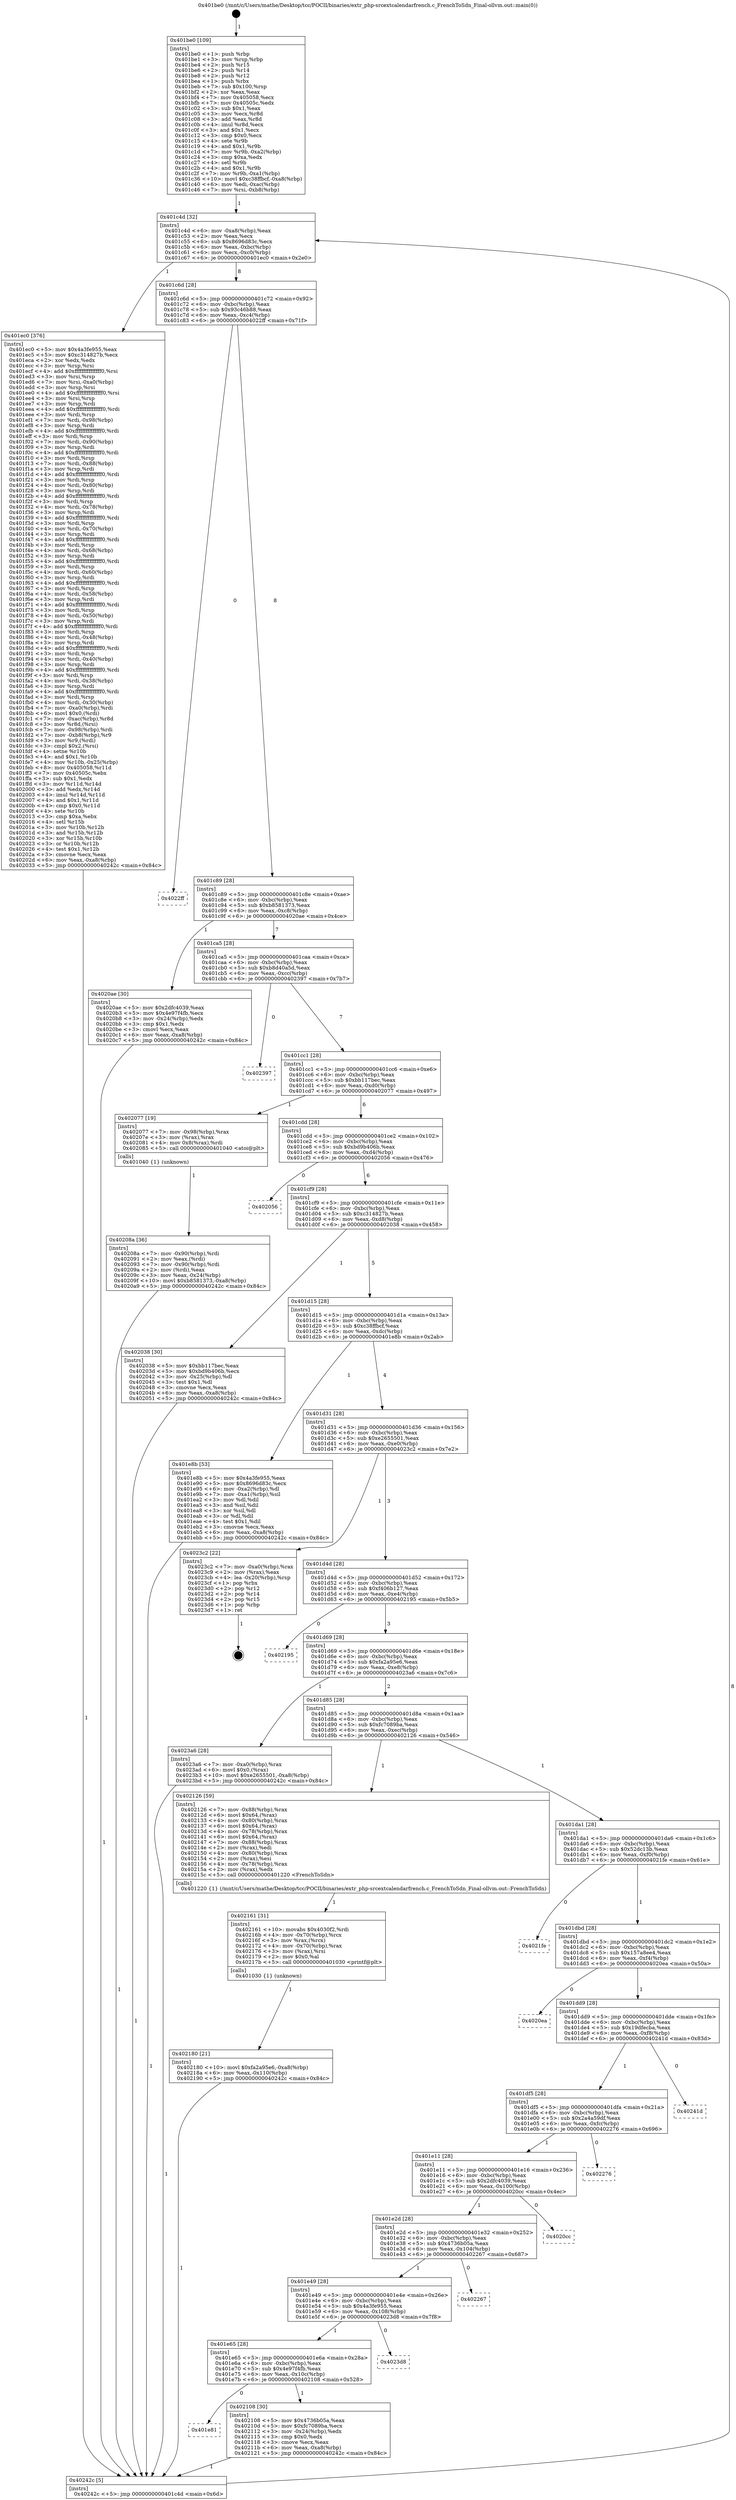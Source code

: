 digraph "0x401be0" {
  label = "0x401be0 (/mnt/c/Users/mathe/Desktop/tcc/POCII/binaries/extr_php-srcextcalendarfrench.c_FrenchToSdn_Final-ollvm.out::main(0))"
  labelloc = "t"
  node[shape=record]

  Entry [label="",width=0.3,height=0.3,shape=circle,fillcolor=black,style=filled]
  "0x401c4d" [label="{
     0x401c4d [32]\l
     | [instrs]\l
     &nbsp;&nbsp;0x401c4d \<+6\>: mov -0xa8(%rbp),%eax\l
     &nbsp;&nbsp;0x401c53 \<+2\>: mov %eax,%ecx\l
     &nbsp;&nbsp;0x401c55 \<+6\>: sub $0x8696d83c,%ecx\l
     &nbsp;&nbsp;0x401c5b \<+6\>: mov %eax,-0xbc(%rbp)\l
     &nbsp;&nbsp;0x401c61 \<+6\>: mov %ecx,-0xc0(%rbp)\l
     &nbsp;&nbsp;0x401c67 \<+6\>: je 0000000000401ec0 \<main+0x2e0\>\l
  }"]
  "0x401ec0" [label="{
     0x401ec0 [376]\l
     | [instrs]\l
     &nbsp;&nbsp;0x401ec0 \<+5\>: mov $0x4a3fe955,%eax\l
     &nbsp;&nbsp;0x401ec5 \<+5\>: mov $0xc314827b,%ecx\l
     &nbsp;&nbsp;0x401eca \<+2\>: xor %edx,%edx\l
     &nbsp;&nbsp;0x401ecc \<+3\>: mov %rsp,%rsi\l
     &nbsp;&nbsp;0x401ecf \<+4\>: add $0xfffffffffffffff0,%rsi\l
     &nbsp;&nbsp;0x401ed3 \<+3\>: mov %rsi,%rsp\l
     &nbsp;&nbsp;0x401ed6 \<+7\>: mov %rsi,-0xa0(%rbp)\l
     &nbsp;&nbsp;0x401edd \<+3\>: mov %rsp,%rsi\l
     &nbsp;&nbsp;0x401ee0 \<+4\>: add $0xfffffffffffffff0,%rsi\l
     &nbsp;&nbsp;0x401ee4 \<+3\>: mov %rsi,%rsp\l
     &nbsp;&nbsp;0x401ee7 \<+3\>: mov %rsp,%rdi\l
     &nbsp;&nbsp;0x401eea \<+4\>: add $0xfffffffffffffff0,%rdi\l
     &nbsp;&nbsp;0x401eee \<+3\>: mov %rdi,%rsp\l
     &nbsp;&nbsp;0x401ef1 \<+7\>: mov %rdi,-0x98(%rbp)\l
     &nbsp;&nbsp;0x401ef8 \<+3\>: mov %rsp,%rdi\l
     &nbsp;&nbsp;0x401efb \<+4\>: add $0xfffffffffffffff0,%rdi\l
     &nbsp;&nbsp;0x401eff \<+3\>: mov %rdi,%rsp\l
     &nbsp;&nbsp;0x401f02 \<+7\>: mov %rdi,-0x90(%rbp)\l
     &nbsp;&nbsp;0x401f09 \<+3\>: mov %rsp,%rdi\l
     &nbsp;&nbsp;0x401f0c \<+4\>: add $0xfffffffffffffff0,%rdi\l
     &nbsp;&nbsp;0x401f10 \<+3\>: mov %rdi,%rsp\l
     &nbsp;&nbsp;0x401f13 \<+7\>: mov %rdi,-0x88(%rbp)\l
     &nbsp;&nbsp;0x401f1a \<+3\>: mov %rsp,%rdi\l
     &nbsp;&nbsp;0x401f1d \<+4\>: add $0xfffffffffffffff0,%rdi\l
     &nbsp;&nbsp;0x401f21 \<+3\>: mov %rdi,%rsp\l
     &nbsp;&nbsp;0x401f24 \<+4\>: mov %rdi,-0x80(%rbp)\l
     &nbsp;&nbsp;0x401f28 \<+3\>: mov %rsp,%rdi\l
     &nbsp;&nbsp;0x401f2b \<+4\>: add $0xfffffffffffffff0,%rdi\l
     &nbsp;&nbsp;0x401f2f \<+3\>: mov %rdi,%rsp\l
     &nbsp;&nbsp;0x401f32 \<+4\>: mov %rdi,-0x78(%rbp)\l
     &nbsp;&nbsp;0x401f36 \<+3\>: mov %rsp,%rdi\l
     &nbsp;&nbsp;0x401f39 \<+4\>: add $0xfffffffffffffff0,%rdi\l
     &nbsp;&nbsp;0x401f3d \<+3\>: mov %rdi,%rsp\l
     &nbsp;&nbsp;0x401f40 \<+4\>: mov %rdi,-0x70(%rbp)\l
     &nbsp;&nbsp;0x401f44 \<+3\>: mov %rsp,%rdi\l
     &nbsp;&nbsp;0x401f47 \<+4\>: add $0xfffffffffffffff0,%rdi\l
     &nbsp;&nbsp;0x401f4b \<+3\>: mov %rdi,%rsp\l
     &nbsp;&nbsp;0x401f4e \<+4\>: mov %rdi,-0x68(%rbp)\l
     &nbsp;&nbsp;0x401f52 \<+3\>: mov %rsp,%rdi\l
     &nbsp;&nbsp;0x401f55 \<+4\>: add $0xfffffffffffffff0,%rdi\l
     &nbsp;&nbsp;0x401f59 \<+3\>: mov %rdi,%rsp\l
     &nbsp;&nbsp;0x401f5c \<+4\>: mov %rdi,-0x60(%rbp)\l
     &nbsp;&nbsp;0x401f60 \<+3\>: mov %rsp,%rdi\l
     &nbsp;&nbsp;0x401f63 \<+4\>: add $0xfffffffffffffff0,%rdi\l
     &nbsp;&nbsp;0x401f67 \<+3\>: mov %rdi,%rsp\l
     &nbsp;&nbsp;0x401f6a \<+4\>: mov %rdi,-0x58(%rbp)\l
     &nbsp;&nbsp;0x401f6e \<+3\>: mov %rsp,%rdi\l
     &nbsp;&nbsp;0x401f71 \<+4\>: add $0xfffffffffffffff0,%rdi\l
     &nbsp;&nbsp;0x401f75 \<+3\>: mov %rdi,%rsp\l
     &nbsp;&nbsp;0x401f78 \<+4\>: mov %rdi,-0x50(%rbp)\l
     &nbsp;&nbsp;0x401f7c \<+3\>: mov %rsp,%rdi\l
     &nbsp;&nbsp;0x401f7f \<+4\>: add $0xfffffffffffffff0,%rdi\l
     &nbsp;&nbsp;0x401f83 \<+3\>: mov %rdi,%rsp\l
     &nbsp;&nbsp;0x401f86 \<+4\>: mov %rdi,-0x48(%rbp)\l
     &nbsp;&nbsp;0x401f8a \<+3\>: mov %rsp,%rdi\l
     &nbsp;&nbsp;0x401f8d \<+4\>: add $0xfffffffffffffff0,%rdi\l
     &nbsp;&nbsp;0x401f91 \<+3\>: mov %rdi,%rsp\l
     &nbsp;&nbsp;0x401f94 \<+4\>: mov %rdi,-0x40(%rbp)\l
     &nbsp;&nbsp;0x401f98 \<+3\>: mov %rsp,%rdi\l
     &nbsp;&nbsp;0x401f9b \<+4\>: add $0xfffffffffffffff0,%rdi\l
     &nbsp;&nbsp;0x401f9f \<+3\>: mov %rdi,%rsp\l
     &nbsp;&nbsp;0x401fa2 \<+4\>: mov %rdi,-0x38(%rbp)\l
     &nbsp;&nbsp;0x401fa6 \<+3\>: mov %rsp,%rdi\l
     &nbsp;&nbsp;0x401fa9 \<+4\>: add $0xfffffffffffffff0,%rdi\l
     &nbsp;&nbsp;0x401fad \<+3\>: mov %rdi,%rsp\l
     &nbsp;&nbsp;0x401fb0 \<+4\>: mov %rdi,-0x30(%rbp)\l
     &nbsp;&nbsp;0x401fb4 \<+7\>: mov -0xa0(%rbp),%rdi\l
     &nbsp;&nbsp;0x401fbb \<+6\>: movl $0x0,(%rdi)\l
     &nbsp;&nbsp;0x401fc1 \<+7\>: mov -0xac(%rbp),%r8d\l
     &nbsp;&nbsp;0x401fc8 \<+3\>: mov %r8d,(%rsi)\l
     &nbsp;&nbsp;0x401fcb \<+7\>: mov -0x98(%rbp),%rdi\l
     &nbsp;&nbsp;0x401fd2 \<+7\>: mov -0xb8(%rbp),%r9\l
     &nbsp;&nbsp;0x401fd9 \<+3\>: mov %r9,(%rdi)\l
     &nbsp;&nbsp;0x401fdc \<+3\>: cmpl $0x2,(%rsi)\l
     &nbsp;&nbsp;0x401fdf \<+4\>: setne %r10b\l
     &nbsp;&nbsp;0x401fe3 \<+4\>: and $0x1,%r10b\l
     &nbsp;&nbsp;0x401fe7 \<+4\>: mov %r10b,-0x25(%rbp)\l
     &nbsp;&nbsp;0x401feb \<+8\>: mov 0x405058,%r11d\l
     &nbsp;&nbsp;0x401ff3 \<+7\>: mov 0x40505c,%ebx\l
     &nbsp;&nbsp;0x401ffa \<+3\>: sub $0x1,%edx\l
     &nbsp;&nbsp;0x401ffd \<+3\>: mov %r11d,%r14d\l
     &nbsp;&nbsp;0x402000 \<+3\>: add %edx,%r14d\l
     &nbsp;&nbsp;0x402003 \<+4\>: imul %r14d,%r11d\l
     &nbsp;&nbsp;0x402007 \<+4\>: and $0x1,%r11d\l
     &nbsp;&nbsp;0x40200b \<+4\>: cmp $0x0,%r11d\l
     &nbsp;&nbsp;0x40200f \<+4\>: sete %r10b\l
     &nbsp;&nbsp;0x402013 \<+3\>: cmp $0xa,%ebx\l
     &nbsp;&nbsp;0x402016 \<+4\>: setl %r15b\l
     &nbsp;&nbsp;0x40201a \<+3\>: mov %r10b,%r12b\l
     &nbsp;&nbsp;0x40201d \<+3\>: and %r15b,%r12b\l
     &nbsp;&nbsp;0x402020 \<+3\>: xor %r15b,%r10b\l
     &nbsp;&nbsp;0x402023 \<+3\>: or %r10b,%r12b\l
     &nbsp;&nbsp;0x402026 \<+4\>: test $0x1,%r12b\l
     &nbsp;&nbsp;0x40202a \<+3\>: cmovne %ecx,%eax\l
     &nbsp;&nbsp;0x40202d \<+6\>: mov %eax,-0xa8(%rbp)\l
     &nbsp;&nbsp;0x402033 \<+5\>: jmp 000000000040242c \<main+0x84c\>\l
  }"]
  "0x401c6d" [label="{
     0x401c6d [28]\l
     | [instrs]\l
     &nbsp;&nbsp;0x401c6d \<+5\>: jmp 0000000000401c72 \<main+0x92\>\l
     &nbsp;&nbsp;0x401c72 \<+6\>: mov -0xbc(%rbp),%eax\l
     &nbsp;&nbsp;0x401c78 \<+5\>: sub $0x93c46b88,%eax\l
     &nbsp;&nbsp;0x401c7d \<+6\>: mov %eax,-0xc4(%rbp)\l
     &nbsp;&nbsp;0x401c83 \<+6\>: je 00000000004022ff \<main+0x71f\>\l
  }"]
  Exit [label="",width=0.3,height=0.3,shape=circle,fillcolor=black,style=filled,peripheries=2]
  "0x4022ff" [label="{
     0x4022ff\l
  }", style=dashed]
  "0x401c89" [label="{
     0x401c89 [28]\l
     | [instrs]\l
     &nbsp;&nbsp;0x401c89 \<+5\>: jmp 0000000000401c8e \<main+0xae\>\l
     &nbsp;&nbsp;0x401c8e \<+6\>: mov -0xbc(%rbp),%eax\l
     &nbsp;&nbsp;0x401c94 \<+5\>: sub $0xb8581373,%eax\l
     &nbsp;&nbsp;0x401c99 \<+6\>: mov %eax,-0xc8(%rbp)\l
     &nbsp;&nbsp;0x401c9f \<+6\>: je 00000000004020ae \<main+0x4ce\>\l
  }"]
  "0x402180" [label="{
     0x402180 [21]\l
     | [instrs]\l
     &nbsp;&nbsp;0x402180 \<+10\>: movl $0xfa2a95e6,-0xa8(%rbp)\l
     &nbsp;&nbsp;0x40218a \<+6\>: mov %eax,-0x110(%rbp)\l
     &nbsp;&nbsp;0x402190 \<+5\>: jmp 000000000040242c \<main+0x84c\>\l
  }"]
  "0x4020ae" [label="{
     0x4020ae [30]\l
     | [instrs]\l
     &nbsp;&nbsp;0x4020ae \<+5\>: mov $0x2dfc4039,%eax\l
     &nbsp;&nbsp;0x4020b3 \<+5\>: mov $0x4e97f4fb,%ecx\l
     &nbsp;&nbsp;0x4020b8 \<+3\>: mov -0x24(%rbp),%edx\l
     &nbsp;&nbsp;0x4020bb \<+3\>: cmp $0x1,%edx\l
     &nbsp;&nbsp;0x4020be \<+3\>: cmovl %ecx,%eax\l
     &nbsp;&nbsp;0x4020c1 \<+6\>: mov %eax,-0xa8(%rbp)\l
     &nbsp;&nbsp;0x4020c7 \<+5\>: jmp 000000000040242c \<main+0x84c\>\l
  }"]
  "0x401ca5" [label="{
     0x401ca5 [28]\l
     | [instrs]\l
     &nbsp;&nbsp;0x401ca5 \<+5\>: jmp 0000000000401caa \<main+0xca\>\l
     &nbsp;&nbsp;0x401caa \<+6\>: mov -0xbc(%rbp),%eax\l
     &nbsp;&nbsp;0x401cb0 \<+5\>: sub $0xb8d40a5d,%eax\l
     &nbsp;&nbsp;0x401cb5 \<+6\>: mov %eax,-0xcc(%rbp)\l
     &nbsp;&nbsp;0x401cbb \<+6\>: je 0000000000402397 \<main+0x7b7\>\l
  }"]
  "0x402161" [label="{
     0x402161 [31]\l
     | [instrs]\l
     &nbsp;&nbsp;0x402161 \<+10\>: movabs $0x4030f2,%rdi\l
     &nbsp;&nbsp;0x40216b \<+4\>: mov -0x70(%rbp),%rcx\l
     &nbsp;&nbsp;0x40216f \<+3\>: mov %rax,(%rcx)\l
     &nbsp;&nbsp;0x402172 \<+4\>: mov -0x70(%rbp),%rax\l
     &nbsp;&nbsp;0x402176 \<+3\>: mov (%rax),%rsi\l
     &nbsp;&nbsp;0x402179 \<+2\>: mov $0x0,%al\l
     &nbsp;&nbsp;0x40217b \<+5\>: call 0000000000401030 \<printf@plt\>\l
     | [calls]\l
     &nbsp;&nbsp;0x401030 \{1\} (unknown)\l
  }"]
  "0x402397" [label="{
     0x402397\l
  }", style=dashed]
  "0x401cc1" [label="{
     0x401cc1 [28]\l
     | [instrs]\l
     &nbsp;&nbsp;0x401cc1 \<+5\>: jmp 0000000000401cc6 \<main+0xe6\>\l
     &nbsp;&nbsp;0x401cc6 \<+6\>: mov -0xbc(%rbp),%eax\l
     &nbsp;&nbsp;0x401ccc \<+5\>: sub $0xbb117bec,%eax\l
     &nbsp;&nbsp;0x401cd1 \<+6\>: mov %eax,-0xd0(%rbp)\l
     &nbsp;&nbsp;0x401cd7 \<+6\>: je 0000000000402077 \<main+0x497\>\l
  }"]
  "0x401e81" [label="{
     0x401e81\l
  }", style=dashed]
  "0x402077" [label="{
     0x402077 [19]\l
     | [instrs]\l
     &nbsp;&nbsp;0x402077 \<+7\>: mov -0x98(%rbp),%rax\l
     &nbsp;&nbsp;0x40207e \<+3\>: mov (%rax),%rax\l
     &nbsp;&nbsp;0x402081 \<+4\>: mov 0x8(%rax),%rdi\l
     &nbsp;&nbsp;0x402085 \<+5\>: call 0000000000401040 \<atoi@plt\>\l
     | [calls]\l
     &nbsp;&nbsp;0x401040 \{1\} (unknown)\l
  }"]
  "0x401cdd" [label="{
     0x401cdd [28]\l
     | [instrs]\l
     &nbsp;&nbsp;0x401cdd \<+5\>: jmp 0000000000401ce2 \<main+0x102\>\l
     &nbsp;&nbsp;0x401ce2 \<+6\>: mov -0xbc(%rbp),%eax\l
     &nbsp;&nbsp;0x401ce8 \<+5\>: sub $0xbd9b406b,%eax\l
     &nbsp;&nbsp;0x401ced \<+6\>: mov %eax,-0xd4(%rbp)\l
     &nbsp;&nbsp;0x401cf3 \<+6\>: je 0000000000402056 \<main+0x476\>\l
  }"]
  "0x402108" [label="{
     0x402108 [30]\l
     | [instrs]\l
     &nbsp;&nbsp;0x402108 \<+5\>: mov $0x4736b05a,%eax\l
     &nbsp;&nbsp;0x40210d \<+5\>: mov $0xfc7089ba,%ecx\l
     &nbsp;&nbsp;0x402112 \<+3\>: mov -0x24(%rbp),%edx\l
     &nbsp;&nbsp;0x402115 \<+3\>: cmp $0x0,%edx\l
     &nbsp;&nbsp;0x402118 \<+3\>: cmove %ecx,%eax\l
     &nbsp;&nbsp;0x40211b \<+6\>: mov %eax,-0xa8(%rbp)\l
     &nbsp;&nbsp;0x402121 \<+5\>: jmp 000000000040242c \<main+0x84c\>\l
  }"]
  "0x402056" [label="{
     0x402056\l
  }", style=dashed]
  "0x401cf9" [label="{
     0x401cf9 [28]\l
     | [instrs]\l
     &nbsp;&nbsp;0x401cf9 \<+5\>: jmp 0000000000401cfe \<main+0x11e\>\l
     &nbsp;&nbsp;0x401cfe \<+6\>: mov -0xbc(%rbp),%eax\l
     &nbsp;&nbsp;0x401d04 \<+5\>: sub $0xc314827b,%eax\l
     &nbsp;&nbsp;0x401d09 \<+6\>: mov %eax,-0xd8(%rbp)\l
     &nbsp;&nbsp;0x401d0f \<+6\>: je 0000000000402038 \<main+0x458\>\l
  }"]
  "0x401e65" [label="{
     0x401e65 [28]\l
     | [instrs]\l
     &nbsp;&nbsp;0x401e65 \<+5\>: jmp 0000000000401e6a \<main+0x28a\>\l
     &nbsp;&nbsp;0x401e6a \<+6\>: mov -0xbc(%rbp),%eax\l
     &nbsp;&nbsp;0x401e70 \<+5\>: sub $0x4e97f4fb,%eax\l
     &nbsp;&nbsp;0x401e75 \<+6\>: mov %eax,-0x10c(%rbp)\l
     &nbsp;&nbsp;0x401e7b \<+6\>: je 0000000000402108 \<main+0x528\>\l
  }"]
  "0x402038" [label="{
     0x402038 [30]\l
     | [instrs]\l
     &nbsp;&nbsp;0x402038 \<+5\>: mov $0xbb117bec,%eax\l
     &nbsp;&nbsp;0x40203d \<+5\>: mov $0xbd9b406b,%ecx\l
     &nbsp;&nbsp;0x402042 \<+3\>: mov -0x25(%rbp),%dl\l
     &nbsp;&nbsp;0x402045 \<+3\>: test $0x1,%dl\l
     &nbsp;&nbsp;0x402048 \<+3\>: cmovne %ecx,%eax\l
     &nbsp;&nbsp;0x40204b \<+6\>: mov %eax,-0xa8(%rbp)\l
     &nbsp;&nbsp;0x402051 \<+5\>: jmp 000000000040242c \<main+0x84c\>\l
  }"]
  "0x401d15" [label="{
     0x401d15 [28]\l
     | [instrs]\l
     &nbsp;&nbsp;0x401d15 \<+5\>: jmp 0000000000401d1a \<main+0x13a\>\l
     &nbsp;&nbsp;0x401d1a \<+6\>: mov -0xbc(%rbp),%eax\l
     &nbsp;&nbsp;0x401d20 \<+5\>: sub $0xc38ffbcf,%eax\l
     &nbsp;&nbsp;0x401d25 \<+6\>: mov %eax,-0xdc(%rbp)\l
     &nbsp;&nbsp;0x401d2b \<+6\>: je 0000000000401e8b \<main+0x2ab\>\l
  }"]
  "0x4023d8" [label="{
     0x4023d8\l
  }", style=dashed]
  "0x401e8b" [label="{
     0x401e8b [53]\l
     | [instrs]\l
     &nbsp;&nbsp;0x401e8b \<+5\>: mov $0x4a3fe955,%eax\l
     &nbsp;&nbsp;0x401e90 \<+5\>: mov $0x8696d83c,%ecx\l
     &nbsp;&nbsp;0x401e95 \<+6\>: mov -0xa2(%rbp),%dl\l
     &nbsp;&nbsp;0x401e9b \<+7\>: mov -0xa1(%rbp),%sil\l
     &nbsp;&nbsp;0x401ea2 \<+3\>: mov %dl,%dil\l
     &nbsp;&nbsp;0x401ea5 \<+3\>: and %sil,%dil\l
     &nbsp;&nbsp;0x401ea8 \<+3\>: xor %sil,%dl\l
     &nbsp;&nbsp;0x401eab \<+3\>: or %dl,%dil\l
     &nbsp;&nbsp;0x401eae \<+4\>: test $0x1,%dil\l
     &nbsp;&nbsp;0x401eb2 \<+3\>: cmovne %ecx,%eax\l
     &nbsp;&nbsp;0x401eb5 \<+6\>: mov %eax,-0xa8(%rbp)\l
     &nbsp;&nbsp;0x401ebb \<+5\>: jmp 000000000040242c \<main+0x84c\>\l
  }"]
  "0x401d31" [label="{
     0x401d31 [28]\l
     | [instrs]\l
     &nbsp;&nbsp;0x401d31 \<+5\>: jmp 0000000000401d36 \<main+0x156\>\l
     &nbsp;&nbsp;0x401d36 \<+6\>: mov -0xbc(%rbp),%eax\l
     &nbsp;&nbsp;0x401d3c \<+5\>: sub $0xe2655501,%eax\l
     &nbsp;&nbsp;0x401d41 \<+6\>: mov %eax,-0xe0(%rbp)\l
     &nbsp;&nbsp;0x401d47 \<+6\>: je 00000000004023c2 \<main+0x7e2\>\l
  }"]
  "0x40242c" [label="{
     0x40242c [5]\l
     | [instrs]\l
     &nbsp;&nbsp;0x40242c \<+5\>: jmp 0000000000401c4d \<main+0x6d\>\l
  }"]
  "0x401be0" [label="{
     0x401be0 [109]\l
     | [instrs]\l
     &nbsp;&nbsp;0x401be0 \<+1\>: push %rbp\l
     &nbsp;&nbsp;0x401be1 \<+3\>: mov %rsp,%rbp\l
     &nbsp;&nbsp;0x401be4 \<+2\>: push %r15\l
     &nbsp;&nbsp;0x401be6 \<+2\>: push %r14\l
     &nbsp;&nbsp;0x401be8 \<+2\>: push %r12\l
     &nbsp;&nbsp;0x401bea \<+1\>: push %rbx\l
     &nbsp;&nbsp;0x401beb \<+7\>: sub $0x100,%rsp\l
     &nbsp;&nbsp;0x401bf2 \<+2\>: xor %eax,%eax\l
     &nbsp;&nbsp;0x401bf4 \<+7\>: mov 0x405058,%ecx\l
     &nbsp;&nbsp;0x401bfb \<+7\>: mov 0x40505c,%edx\l
     &nbsp;&nbsp;0x401c02 \<+3\>: sub $0x1,%eax\l
     &nbsp;&nbsp;0x401c05 \<+3\>: mov %ecx,%r8d\l
     &nbsp;&nbsp;0x401c08 \<+3\>: add %eax,%r8d\l
     &nbsp;&nbsp;0x401c0b \<+4\>: imul %r8d,%ecx\l
     &nbsp;&nbsp;0x401c0f \<+3\>: and $0x1,%ecx\l
     &nbsp;&nbsp;0x401c12 \<+3\>: cmp $0x0,%ecx\l
     &nbsp;&nbsp;0x401c15 \<+4\>: sete %r9b\l
     &nbsp;&nbsp;0x401c19 \<+4\>: and $0x1,%r9b\l
     &nbsp;&nbsp;0x401c1d \<+7\>: mov %r9b,-0xa2(%rbp)\l
     &nbsp;&nbsp;0x401c24 \<+3\>: cmp $0xa,%edx\l
     &nbsp;&nbsp;0x401c27 \<+4\>: setl %r9b\l
     &nbsp;&nbsp;0x401c2b \<+4\>: and $0x1,%r9b\l
     &nbsp;&nbsp;0x401c2f \<+7\>: mov %r9b,-0xa1(%rbp)\l
     &nbsp;&nbsp;0x401c36 \<+10\>: movl $0xc38ffbcf,-0xa8(%rbp)\l
     &nbsp;&nbsp;0x401c40 \<+6\>: mov %edi,-0xac(%rbp)\l
     &nbsp;&nbsp;0x401c46 \<+7\>: mov %rsi,-0xb8(%rbp)\l
  }"]
  "0x401e49" [label="{
     0x401e49 [28]\l
     | [instrs]\l
     &nbsp;&nbsp;0x401e49 \<+5\>: jmp 0000000000401e4e \<main+0x26e\>\l
     &nbsp;&nbsp;0x401e4e \<+6\>: mov -0xbc(%rbp),%eax\l
     &nbsp;&nbsp;0x401e54 \<+5\>: sub $0x4a3fe955,%eax\l
     &nbsp;&nbsp;0x401e59 \<+6\>: mov %eax,-0x108(%rbp)\l
     &nbsp;&nbsp;0x401e5f \<+6\>: je 00000000004023d8 \<main+0x7f8\>\l
  }"]
  "0x40208a" [label="{
     0x40208a [36]\l
     | [instrs]\l
     &nbsp;&nbsp;0x40208a \<+7\>: mov -0x90(%rbp),%rdi\l
     &nbsp;&nbsp;0x402091 \<+2\>: mov %eax,(%rdi)\l
     &nbsp;&nbsp;0x402093 \<+7\>: mov -0x90(%rbp),%rdi\l
     &nbsp;&nbsp;0x40209a \<+2\>: mov (%rdi),%eax\l
     &nbsp;&nbsp;0x40209c \<+3\>: mov %eax,-0x24(%rbp)\l
     &nbsp;&nbsp;0x40209f \<+10\>: movl $0xb8581373,-0xa8(%rbp)\l
     &nbsp;&nbsp;0x4020a9 \<+5\>: jmp 000000000040242c \<main+0x84c\>\l
  }"]
  "0x402267" [label="{
     0x402267\l
  }", style=dashed]
  "0x4023c2" [label="{
     0x4023c2 [22]\l
     | [instrs]\l
     &nbsp;&nbsp;0x4023c2 \<+7\>: mov -0xa0(%rbp),%rax\l
     &nbsp;&nbsp;0x4023c9 \<+2\>: mov (%rax),%eax\l
     &nbsp;&nbsp;0x4023cb \<+4\>: lea -0x20(%rbp),%rsp\l
     &nbsp;&nbsp;0x4023cf \<+1\>: pop %rbx\l
     &nbsp;&nbsp;0x4023d0 \<+2\>: pop %r12\l
     &nbsp;&nbsp;0x4023d2 \<+2\>: pop %r14\l
     &nbsp;&nbsp;0x4023d4 \<+2\>: pop %r15\l
     &nbsp;&nbsp;0x4023d6 \<+1\>: pop %rbp\l
     &nbsp;&nbsp;0x4023d7 \<+1\>: ret\l
  }"]
  "0x401d4d" [label="{
     0x401d4d [28]\l
     | [instrs]\l
     &nbsp;&nbsp;0x401d4d \<+5\>: jmp 0000000000401d52 \<main+0x172\>\l
     &nbsp;&nbsp;0x401d52 \<+6\>: mov -0xbc(%rbp),%eax\l
     &nbsp;&nbsp;0x401d58 \<+5\>: sub $0xf406b127,%eax\l
     &nbsp;&nbsp;0x401d5d \<+6\>: mov %eax,-0xe4(%rbp)\l
     &nbsp;&nbsp;0x401d63 \<+6\>: je 0000000000402195 \<main+0x5b5\>\l
  }"]
  "0x401e2d" [label="{
     0x401e2d [28]\l
     | [instrs]\l
     &nbsp;&nbsp;0x401e2d \<+5\>: jmp 0000000000401e32 \<main+0x252\>\l
     &nbsp;&nbsp;0x401e32 \<+6\>: mov -0xbc(%rbp),%eax\l
     &nbsp;&nbsp;0x401e38 \<+5\>: sub $0x4736b05a,%eax\l
     &nbsp;&nbsp;0x401e3d \<+6\>: mov %eax,-0x104(%rbp)\l
     &nbsp;&nbsp;0x401e43 \<+6\>: je 0000000000402267 \<main+0x687\>\l
  }"]
  "0x402195" [label="{
     0x402195\l
  }", style=dashed]
  "0x401d69" [label="{
     0x401d69 [28]\l
     | [instrs]\l
     &nbsp;&nbsp;0x401d69 \<+5\>: jmp 0000000000401d6e \<main+0x18e\>\l
     &nbsp;&nbsp;0x401d6e \<+6\>: mov -0xbc(%rbp),%eax\l
     &nbsp;&nbsp;0x401d74 \<+5\>: sub $0xfa2a95e6,%eax\l
     &nbsp;&nbsp;0x401d79 \<+6\>: mov %eax,-0xe8(%rbp)\l
     &nbsp;&nbsp;0x401d7f \<+6\>: je 00000000004023a6 \<main+0x7c6\>\l
  }"]
  "0x4020cc" [label="{
     0x4020cc\l
  }", style=dashed]
  "0x4023a6" [label="{
     0x4023a6 [28]\l
     | [instrs]\l
     &nbsp;&nbsp;0x4023a6 \<+7\>: mov -0xa0(%rbp),%rax\l
     &nbsp;&nbsp;0x4023ad \<+6\>: movl $0x0,(%rax)\l
     &nbsp;&nbsp;0x4023b3 \<+10\>: movl $0xe2655501,-0xa8(%rbp)\l
     &nbsp;&nbsp;0x4023bd \<+5\>: jmp 000000000040242c \<main+0x84c\>\l
  }"]
  "0x401d85" [label="{
     0x401d85 [28]\l
     | [instrs]\l
     &nbsp;&nbsp;0x401d85 \<+5\>: jmp 0000000000401d8a \<main+0x1aa\>\l
     &nbsp;&nbsp;0x401d8a \<+6\>: mov -0xbc(%rbp),%eax\l
     &nbsp;&nbsp;0x401d90 \<+5\>: sub $0xfc7089ba,%eax\l
     &nbsp;&nbsp;0x401d95 \<+6\>: mov %eax,-0xec(%rbp)\l
     &nbsp;&nbsp;0x401d9b \<+6\>: je 0000000000402126 \<main+0x546\>\l
  }"]
  "0x401e11" [label="{
     0x401e11 [28]\l
     | [instrs]\l
     &nbsp;&nbsp;0x401e11 \<+5\>: jmp 0000000000401e16 \<main+0x236\>\l
     &nbsp;&nbsp;0x401e16 \<+6\>: mov -0xbc(%rbp),%eax\l
     &nbsp;&nbsp;0x401e1c \<+5\>: sub $0x2dfc4039,%eax\l
     &nbsp;&nbsp;0x401e21 \<+6\>: mov %eax,-0x100(%rbp)\l
     &nbsp;&nbsp;0x401e27 \<+6\>: je 00000000004020cc \<main+0x4ec\>\l
  }"]
  "0x402126" [label="{
     0x402126 [59]\l
     | [instrs]\l
     &nbsp;&nbsp;0x402126 \<+7\>: mov -0x88(%rbp),%rax\l
     &nbsp;&nbsp;0x40212d \<+6\>: movl $0x64,(%rax)\l
     &nbsp;&nbsp;0x402133 \<+4\>: mov -0x80(%rbp),%rax\l
     &nbsp;&nbsp;0x402137 \<+6\>: movl $0x64,(%rax)\l
     &nbsp;&nbsp;0x40213d \<+4\>: mov -0x78(%rbp),%rax\l
     &nbsp;&nbsp;0x402141 \<+6\>: movl $0x64,(%rax)\l
     &nbsp;&nbsp;0x402147 \<+7\>: mov -0x88(%rbp),%rax\l
     &nbsp;&nbsp;0x40214e \<+2\>: mov (%rax),%edi\l
     &nbsp;&nbsp;0x402150 \<+4\>: mov -0x80(%rbp),%rax\l
     &nbsp;&nbsp;0x402154 \<+2\>: mov (%rax),%esi\l
     &nbsp;&nbsp;0x402156 \<+4\>: mov -0x78(%rbp),%rax\l
     &nbsp;&nbsp;0x40215a \<+2\>: mov (%rax),%edx\l
     &nbsp;&nbsp;0x40215c \<+5\>: call 0000000000401220 \<FrenchToSdn\>\l
     | [calls]\l
     &nbsp;&nbsp;0x401220 \{1\} (/mnt/c/Users/mathe/Desktop/tcc/POCII/binaries/extr_php-srcextcalendarfrench.c_FrenchToSdn_Final-ollvm.out::FrenchToSdn)\l
  }"]
  "0x401da1" [label="{
     0x401da1 [28]\l
     | [instrs]\l
     &nbsp;&nbsp;0x401da1 \<+5\>: jmp 0000000000401da6 \<main+0x1c6\>\l
     &nbsp;&nbsp;0x401da6 \<+6\>: mov -0xbc(%rbp),%eax\l
     &nbsp;&nbsp;0x401dac \<+5\>: sub $0x52dc13b,%eax\l
     &nbsp;&nbsp;0x401db1 \<+6\>: mov %eax,-0xf0(%rbp)\l
     &nbsp;&nbsp;0x401db7 \<+6\>: je 00000000004021fe \<main+0x61e\>\l
  }"]
  "0x402276" [label="{
     0x402276\l
  }", style=dashed]
  "0x4021fe" [label="{
     0x4021fe\l
  }", style=dashed]
  "0x401dbd" [label="{
     0x401dbd [28]\l
     | [instrs]\l
     &nbsp;&nbsp;0x401dbd \<+5\>: jmp 0000000000401dc2 \<main+0x1e2\>\l
     &nbsp;&nbsp;0x401dc2 \<+6\>: mov -0xbc(%rbp),%eax\l
     &nbsp;&nbsp;0x401dc8 \<+5\>: sub $0x157a8ee4,%eax\l
     &nbsp;&nbsp;0x401dcd \<+6\>: mov %eax,-0xf4(%rbp)\l
     &nbsp;&nbsp;0x401dd3 \<+6\>: je 00000000004020ea \<main+0x50a\>\l
  }"]
  "0x401df5" [label="{
     0x401df5 [28]\l
     | [instrs]\l
     &nbsp;&nbsp;0x401df5 \<+5\>: jmp 0000000000401dfa \<main+0x21a\>\l
     &nbsp;&nbsp;0x401dfa \<+6\>: mov -0xbc(%rbp),%eax\l
     &nbsp;&nbsp;0x401e00 \<+5\>: sub $0x2a4a59df,%eax\l
     &nbsp;&nbsp;0x401e05 \<+6\>: mov %eax,-0xfc(%rbp)\l
     &nbsp;&nbsp;0x401e0b \<+6\>: je 0000000000402276 \<main+0x696\>\l
  }"]
  "0x4020ea" [label="{
     0x4020ea\l
  }", style=dashed]
  "0x401dd9" [label="{
     0x401dd9 [28]\l
     | [instrs]\l
     &nbsp;&nbsp;0x401dd9 \<+5\>: jmp 0000000000401dde \<main+0x1fe\>\l
     &nbsp;&nbsp;0x401dde \<+6\>: mov -0xbc(%rbp),%eax\l
     &nbsp;&nbsp;0x401de4 \<+5\>: sub $0x19dfecba,%eax\l
     &nbsp;&nbsp;0x401de9 \<+6\>: mov %eax,-0xf8(%rbp)\l
     &nbsp;&nbsp;0x401def \<+6\>: je 000000000040241d \<main+0x83d\>\l
  }"]
  "0x40241d" [label="{
     0x40241d\l
  }", style=dashed]
  Entry -> "0x401be0" [label=" 1"]
  "0x401c4d" -> "0x401ec0" [label=" 1"]
  "0x401c4d" -> "0x401c6d" [label=" 8"]
  "0x4023c2" -> Exit [label=" 1"]
  "0x401c6d" -> "0x4022ff" [label=" 0"]
  "0x401c6d" -> "0x401c89" [label=" 8"]
  "0x4023a6" -> "0x40242c" [label=" 1"]
  "0x401c89" -> "0x4020ae" [label=" 1"]
  "0x401c89" -> "0x401ca5" [label=" 7"]
  "0x402180" -> "0x40242c" [label=" 1"]
  "0x401ca5" -> "0x402397" [label=" 0"]
  "0x401ca5" -> "0x401cc1" [label=" 7"]
  "0x402161" -> "0x402180" [label=" 1"]
  "0x401cc1" -> "0x402077" [label=" 1"]
  "0x401cc1" -> "0x401cdd" [label=" 6"]
  "0x402126" -> "0x402161" [label=" 1"]
  "0x401cdd" -> "0x402056" [label=" 0"]
  "0x401cdd" -> "0x401cf9" [label=" 6"]
  "0x402108" -> "0x40242c" [label=" 1"]
  "0x401cf9" -> "0x402038" [label=" 1"]
  "0x401cf9" -> "0x401d15" [label=" 5"]
  "0x401e65" -> "0x402108" [label=" 1"]
  "0x401d15" -> "0x401e8b" [label=" 1"]
  "0x401d15" -> "0x401d31" [label=" 4"]
  "0x401e8b" -> "0x40242c" [label=" 1"]
  "0x401be0" -> "0x401c4d" [label=" 1"]
  "0x40242c" -> "0x401c4d" [label=" 8"]
  "0x401e65" -> "0x401e81" [label=" 0"]
  "0x401ec0" -> "0x40242c" [label=" 1"]
  "0x402038" -> "0x40242c" [label=" 1"]
  "0x402077" -> "0x40208a" [label=" 1"]
  "0x40208a" -> "0x40242c" [label=" 1"]
  "0x4020ae" -> "0x40242c" [label=" 1"]
  "0x401e49" -> "0x4023d8" [label=" 0"]
  "0x401d31" -> "0x4023c2" [label=" 1"]
  "0x401d31" -> "0x401d4d" [label=" 3"]
  "0x401e49" -> "0x401e65" [label=" 1"]
  "0x401d4d" -> "0x402195" [label=" 0"]
  "0x401d4d" -> "0x401d69" [label=" 3"]
  "0x401e2d" -> "0x402267" [label=" 0"]
  "0x401d69" -> "0x4023a6" [label=" 1"]
  "0x401d69" -> "0x401d85" [label=" 2"]
  "0x401e2d" -> "0x401e49" [label=" 1"]
  "0x401d85" -> "0x402126" [label=" 1"]
  "0x401d85" -> "0x401da1" [label=" 1"]
  "0x401e11" -> "0x4020cc" [label=" 0"]
  "0x401da1" -> "0x4021fe" [label=" 0"]
  "0x401da1" -> "0x401dbd" [label=" 1"]
  "0x401e11" -> "0x401e2d" [label=" 1"]
  "0x401dbd" -> "0x4020ea" [label=" 0"]
  "0x401dbd" -> "0x401dd9" [label=" 1"]
  "0x401df5" -> "0x402276" [label=" 0"]
  "0x401dd9" -> "0x40241d" [label=" 0"]
  "0x401dd9" -> "0x401df5" [label=" 1"]
  "0x401df5" -> "0x401e11" [label=" 1"]
}
